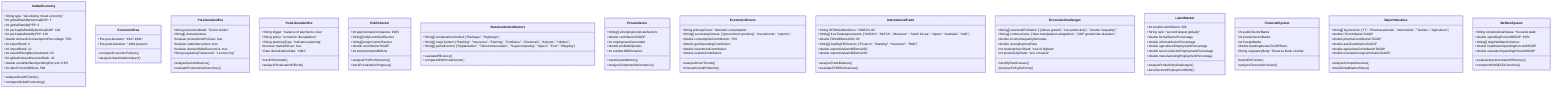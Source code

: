 classDiagram
    class IndianEconomy {
        +String type: "developing mixed economy"
        +int globalRankByNominalGDP: 5
        +int globalRankByPPP: 3
        +int perCapitaRankByNominalGDP: 140
        +int perCapitaRankByPPP: 119
        +double domesticConsumptionPercentage: 70%
        +int exportRank: 8
        +int importRank: 10
        +int easeOfDoingBusinessRank: 63
        +int globalCompetitivenessRank: 40
        +double socialWelfareSpendingPercent: 8.6%
        +int laborForceInMillions: 586
        +analyzeGrowthTrends()
        +compareGlobalPositioning()
    }
    class EconomicEras {
        +Era preLiberation: "1947-1991"
        +Era postLiberation: "1991-present"
        +compareEconomicPolicies()
        +analyzeLiberalizationImpact()
    }
    class PreLiberationEra {
        +String economicModel: "Soviet model"
        +String[] characteristics
        +boolean protectionistPolicies: true
        +boolean stateIntervention: true
        +boolean demandSideEconomics: true
        +String regulatoryFramework: "Licence Raj"
        +analyzeSovietInfluence()
        +evaluateProtectionistOutcomes()
    }
    class PostLiberationEra {
        +String trigger: "balance of payments crisis"
        +String policy: "economic liberalization"
        +String planningType: "indicative planning"
        +boolean marketDriven: true
        +Date liberalizationStart: "1991"
        +trackFDIGrowth()
        +analyzePrivatizationEffects()
    }
    class PublicSector {
        +int approximateCompanies: 1900
        +String[] fullyControlledSectors
        +String[] majorControlSectors
        +double contributionToGDP
        +int employmentInMillions
        +analyzePSUPerformance()
        +trackPrivatizationProgress()
    }
    class StateControlledSectors {
        +String[] completelControlled: ["Railways", "Highways"]
        +String[] majorControl: ["Banking", "Insurance", "Farming", "Fertilizers", "Chemicals", "Airports", "Utilities"]
        +String[] partialControl: ["Digitalization", "Telecommunication", "Supercomputing", "Space", "Port", "Shipping"]
        +evaluateEfficiency()
        +compareWithPrivateSector()
    }
    class PrivateSector {
        +String[] emergingCorporateSectors
        +double contributionToGDP
        +int employmentGenerated
        +double profitabilityIndex
        +int numberOfBillionaires
        +trackGrowthMetrics()
        +analyzeCorporatePerformance()
    }
    class EconomicDrivers {
        +String primaryDriver: "domestic consumption"
        +String[] secondaryDrivers: ["government spending", "investments", "exports"]
        +double consumptionContribution: 70%
        +double govtSpendingContribution
        +double investmentContribution
        +double exportsContribution
        +analyzeDriverTrends()
        +forecastGrowthPatterns()
    }
    class InternationalTrade {
        +String WTOMemberSince: "1995-01-01"
        +String[] freeTradeAgreements: ["ASEAN", "SAFTA", "Mercosur", "South Korea", "Japan", "Australia", "UAE"]
        +double FDIInBillionsUSD: 82
        +String[] leadingFDISectors: ["Finance", "Banking", "Insurance", "R&D"]
        +double exportsValueInBillionsUSD
        +double importsValueInBillionsUSD
        +analyzeTradeBalance()
        +evaluateFTAEffectiveness()
    }
    class EconomicChallenges {
        +String[] structuralProblems: ["jobless growth", "low productivity", "income inequality"]
        +String[] controversies: ["data manipulation allegations", "GDP growth rate disputes"]
        +double incomeInequalityGiniIndex
        +double unemploymentRate
        +int workingHoursRank: "one of highest"
        +int productivityRank: "one of lowest"
        +identifyRootCauses()
        +proposePolicyReforms()
    }
    class LaborMarket {
        +int workforceInMillions: 586
        +String rank: "second largest globally"
        +double formalSectorPercentage
        +double informalSectorPercentage
        +double agricultureEmploymentPercentage
        +double servicesSectorEmploymentPercentage
        +double manufacturingEmploymentPercentage
        +analyzeProductivityChallenges()
        +trackSectoralEmploymentShifts()
    }
    class FinancialSystem {
        +int publicSectorBanks
        +int privateSectorBanks
        +int foreignBanks
        +double bankingAssetsToGDPRatio
        +String regulatoryBody: "Reserve Bank of India"
        +trackNPATrends()
        +analyzeFinancialInclusion()
    }
    class MajorIndustries {
        +String[] keySectors: ["IT", "Pharmaceuticals", "Automobile", "Textiles", "Agriculture"]
        +double ITContributionToGDP
        +double pharmaContributionToGDP
        +double autoContributionToGDP
        +double agricultureContributionToGDP
        +double manufacturingContributionToGDP
        +analyzeCompetitiveness()
        +trackGlobalMarketShare()
    }
    class WelfareSystem {
        +String constitutionalStatus: "Socialist state"
        +double spendingPercentOfGDP: 8.6%
        +String[] majorWelfareSchemes
        +double healthcareSpendingPercentOfGDP
        +double educationSpendingPercentOfGDP
        +evaluateImplementationEfficiency()
        +compareWithOECDCountries()
    }